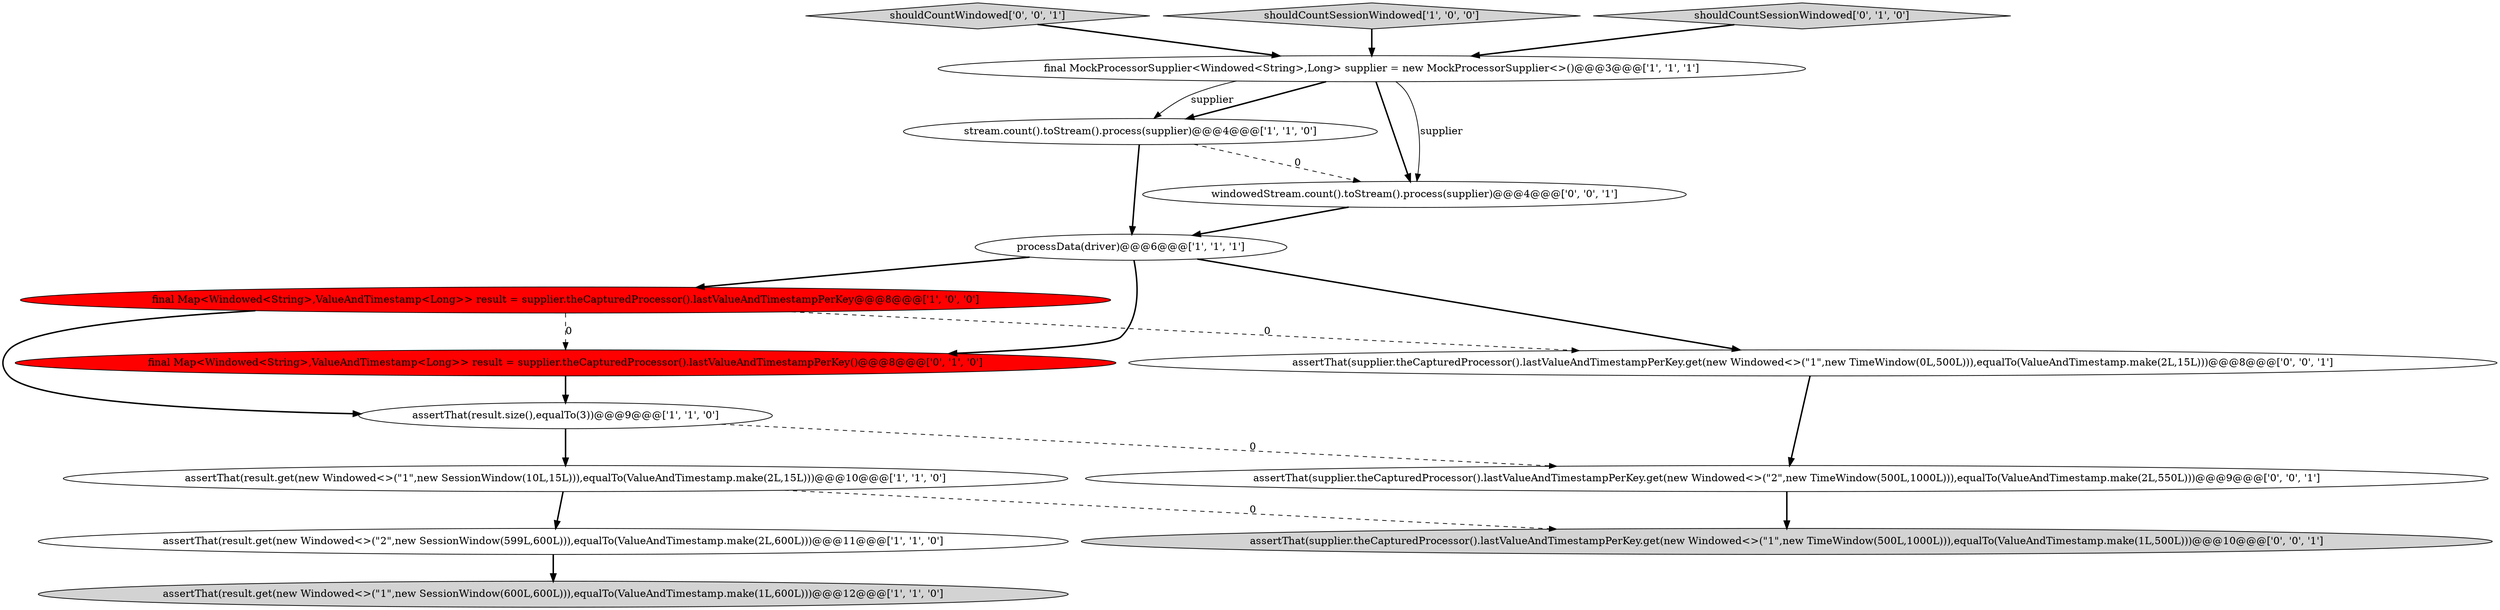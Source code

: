 digraph {
15 [style = filled, label = "shouldCountWindowed['0', '0', '1']", fillcolor = lightgray, shape = diamond image = "AAA0AAABBB3BBB"];
2 [style = filled, label = "assertThat(result.size(),equalTo(3))@@@9@@@['1', '1', '0']", fillcolor = white, shape = ellipse image = "AAA0AAABBB1BBB"];
1 [style = filled, label = "processData(driver)@@@6@@@['1', '1', '1']", fillcolor = white, shape = ellipse image = "AAA0AAABBB1BBB"];
4 [style = filled, label = "stream.count().toStream().process(supplier)@@@4@@@['1', '1', '0']", fillcolor = white, shape = ellipse image = "AAA0AAABBB1BBB"];
7 [style = filled, label = "final Map<Windowed<String>,ValueAndTimestamp<Long>> result = supplier.theCapturedProcessor().lastValueAndTimestampPerKey@@@8@@@['1', '0', '0']", fillcolor = red, shape = ellipse image = "AAA1AAABBB1BBB"];
8 [style = filled, label = "shouldCountSessionWindowed['1', '0', '0']", fillcolor = lightgray, shape = diamond image = "AAA0AAABBB1BBB"];
9 [style = filled, label = "shouldCountSessionWindowed['0', '1', '0']", fillcolor = lightgray, shape = diamond image = "AAA0AAABBB2BBB"];
14 [style = filled, label = "windowedStream.count().toStream().process(supplier)@@@4@@@['0', '0', '1']", fillcolor = white, shape = ellipse image = "AAA0AAABBB3BBB"];
3 [style = filled, label = "assertThat(result.get(new Windowed<>(\"2\",new SessionWindow(599L,600L))),equalTo(ValueAndTimestamp.make(2L,600L)))@@@11@@@['1', '1', '0']", fillcolor = white, shape = ellipse image = "AAA0AAABBB1BBB"];
6 [style = filled, label = "assertThat(result.get(new Windowed<>(\"1\",new SessionWindow(600L,600L))),equalTo(ValueAndTimestamp.make(1L,600L)))@@@12@@@['1', '1', '0']", fillcolor = lightgray, shape = ellipse image = "AAA0AAABBB1BBB"];
10 [style = filled, label = "final Map<Windowed<String>,ValueAndTimestamp<Long>> result = supplier.theCapturedProcessor().lastValueAndTimestampPerKey()@@@8@@@['0', '1', '0']", fillcolor = red, shape = ellipse image = "AAA1AAABBB2BBB"];
11 [style = filled, label = "assertThat(supplier.theCapturedProcessor().lastValueAndTimestampPerKey.get(new Windowed<>(\"2\",new TimeWindow(500L,1000L))),equalTo(ValueAndTimestamp.make(2L,550L)))@@@9@@@['0', '0', '1']", fillcolor = white, shape = ellipse image = "AAA0AAABBB3BBB"];
12 [style = filled, label = "assertThat(supplier.theCapturedProcessor().lastValueAndTimestampPerKey.get(new Windowed<>(\"1\",new TimeWindow(500L,1000L))),equalTo(ValueAndTimestamp.make(1L,500L)))@@@10@@@['0', '0', '1']", fillcolor = lightgray, shape = ellipse image = "AAA0AAABBB3BBB"];
13 [style = filled, label = "assertThat(supplier.theCapturedProcessor().lastValueAndTimestampPerKey.get(new Windowed<>(\"1\",new TimeWindow(0L,500L))),equalTo(ValueAndTimestamp.make(2L,15L)))@@@8@@@['0', '0', '1']", fillcolor = white, shape = ellipse image = "AAA0AAABBB3BBB"];
0 [style = filled, label = "final MockProcessorSupplier<Windowed<String>,Long> supplier = new MockProcessorSupplier<>()@@@3@@@['1', '1', '1']", fillcolor = white, shape = ellipse image = "AAA0AAABBB1BBB"];
5 [style = filled, label = "assertThat(result.get(new Windowed<>(\"1\",new SessionWindow(10L,15L))),equalTo(ValueAndTimestamp.make(2L,15L)))@@@10@@@['1', '1', '0']", fillcolor = white, shape = ellipse image = "AAA0AAABBB1BBB"];
5->3 [style = bold, label=""];
5->12 [style = dashed, label="0"];
9->0 [style = bold, label=""];
3->6 [style = bold, label=""];
11->12 [style = bold, label=""];
0->14 [style = solid, label="supplier"];
1->7 [style = bold, label=""];
1->13 [style = bold, label=""];
13->11 [style = bold, label=""];
14->1 [style = bold, label=""];
8->0 [style = bold, label=""];
0->14 [style = bold, label=""];
0->4 [style = bold, label=""];
7->2 [style = bold, label=""];
15->0 [style = bold, label=""];
7->13 [style = dashed, label="0"];
7->10 [style = dashed, label="0"];
2->11 [style = dashed, label="0"];
10->2 [style = bold, label=""];
4->1 [style = bold, label=""];
4->14 [style = dashed, label="0"];
1->10 [style = bold, label=""];
2->5 [style = bold, label=""];
0->4 [style = solid, label="supplier"];
}
